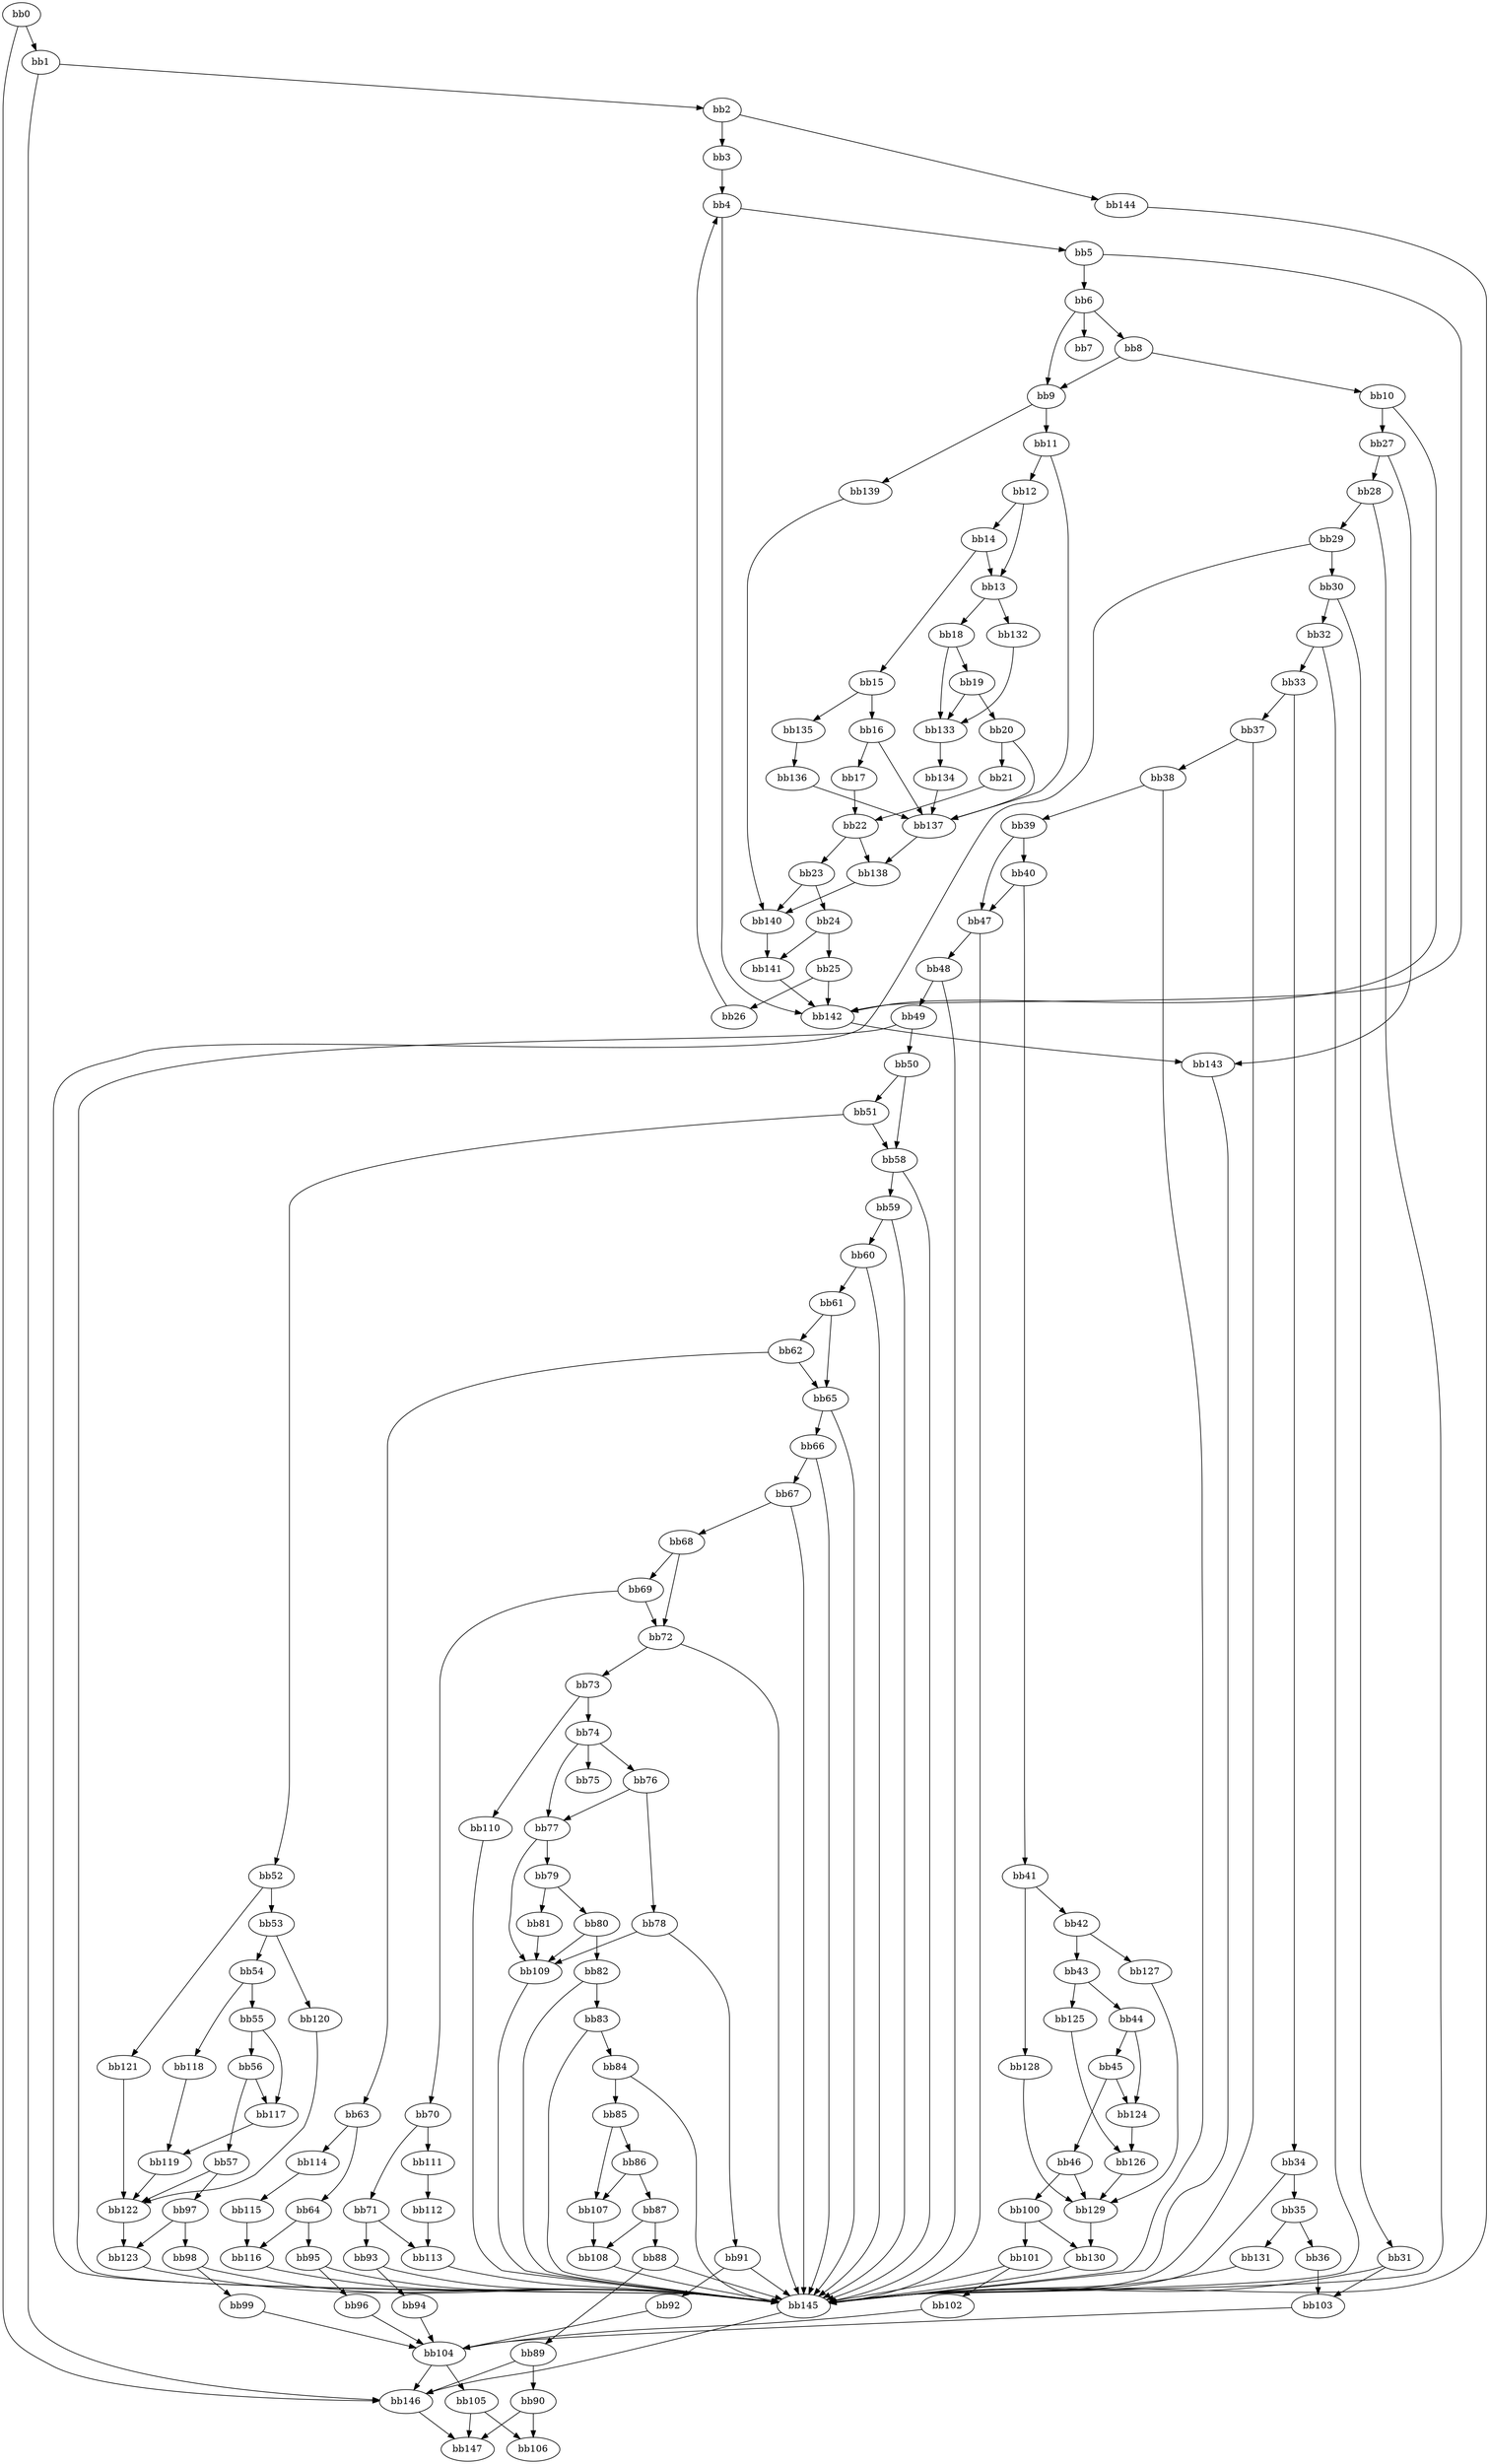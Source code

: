 digraph {
    0 [ label = "bb0\l" ]
    1 [ label = "bb1\l" ]
    2 [ label = "bb2\l" ]
    3 [ label = "bb3\l" ]
    4 [ label = "bb4\l" ]
    5 [ label = "bb5\l" ]
    6 [ label = "bb6\l" ]
    7 [ label = "bb7\l" ]
    8 [ label = "bb8\l" ]
    9 [ label = "bb9\l" ]
    10 [ label = "bb10\l" ]
    11 [ label = "bb11\l" ]
    12 [ label = "bb12\l" ]
    13 [ label = "bb13\l" ]
    14 [ label = "bb14\l" ]
    15 [ label = "bb15\l" ]
    16 [ label = "bb16\l" ]
    17 [ label = "bb17\l" ]
    18 [ label = "bb18\l" ]
    19 [ label = "bb19\l" ]
    20 [ label = "bb20\l" ]
    21 [ label = "bb21\l" ]
    22 [ label = "bb22\l" ]
    23 [ label = "bb23\l" ]
    24 [ label = "bb24\l" ]
    25 [ label = "bb25\l" ]
    26 [ label = "bb26\l" ]
    27 [ label = "bb27\l" ]
    28 [ label = "bb28\l" ]
    29 [ label = "bb29\l" ]
    30 [ label = "bb30\l" ]
    31 [ label = "bb31\l" ]
    32 [ label = "bb32\l" ]
    33 [ label = "bb33\l" ]
    34 [ label = "bb34\l" ]
    35 [ label = "bb35\l" ]
    36 [ label = "bb36\l" ]
    37 [ label = "bb37\l" ]
    38 [ label = "bb38\l" ]
    39 [ label = "bb39\l" ]
    40 [ label = "bb40\l" ]
    41 [ label = "bb41\l" ]
    42 [ label = "bb42\l" ]
    43 [ label = "bb43\l" ]
    44 [ label = "bb44\l" ]
    45 [ label = "bb45\l" ]
    46 [ label = "bb46\l" ]
    47 [ label = "bb47\l" ]
    48 [ label = "bb48\l" ]
    49 [ label = "bb49\l" ]
    50 [ label = "bb50\l" ]
    51 [ label = "bb51\l" ]
    52 [ label = "bb52\l" ]
    53 [ label = "bb53\l" ]
    54 [ label = "bb54\l" ]
    55 [ label = "bb55\l" ]
    56 [ label = "bb56\l" ]
    57 [ label = "bb57\l" ]
    58 [ label = "bb58\l" ]
    59 [ label = "bb59\l" ]
    60 [ label = "bb60\l" ]
    61 [ label = "bb61\l" ]
    62 [ label = "bb62\l" ]
    63 [ label = "bb63\l" ]
    64 [ label = "bb64\l" ]
    65 [ label = "bb65\l" ]
    66 [ label = "bb66\l" ]
    67 [ label = "bb67\l" ]
    68 [ label = "bb68\l" ]
    69 [ label = "bb69\l" ]
    70 [ label = "bb70\l" ]
    71 [ label = "bb71\l" ]
    72 [ label = "bb72\l" ]
    73 [ label = "bb73\l" ]
    74 [ label = "bb74\l" ]
    75 [ label = "bb75\l" ]
    76 [ label = "bb76\l" ]
    77 [ label = "bb77\l" ]
    78 [ label = "bb78\l" ]
    79 [ label = "bb79\l" ]
    80 [ label = "bb80\l" ]
    81 [ label = "bb81\l" ]
    82 [ label = "bb82\l" ]
    83 [ label = "bb83\l" ]
    84 [ label = "bb84\l" ]
    85 [ label = "bb85\l" ]
    86 [ label = "bb86\l" ]
    87 [ label = "bb87\l" ]
    88 [ label = "bb88\l" ]
    89 [ label = "bb89\l" ]
    90 [ label = "bb90\l" ]
    91 [ label = "bb91\l" ]
    92 [ label = "bb92\l" ]
    93 [ label = "bb93\l" ]
    94 [ label = "bb94\l" ]
    95 [ label = "bb95\l" ]
    96 [ label = "bb96\l" ]
    97 [ label = "bb97\l" ]
    98 [ label = "bb98\l" ]
    99 [ label = "bb99\l" ]
    100 [ label = "bb100\l" ]
    101 [ label = "bb101\l" ]
    102 [ label = "bb102\l" ]
    103 [ label = "bb103\l" ]
    104 [ label = "bb104\l" ]
    105 [ label = "bb105\l" ]
    106 [ label = "bb106\l" ]
    107 [ label = "bb107\l" ]
    108 [ label = "bb108\l" ]
    109 [ label = "bb109\l" ]
    110 [ label = "bb110\l" ]
    111 [ label = "bb111\l" ]
    112 [ label = "bb112\l" ]
    113 [ label = "bb113\l" ]
    114 [ label = "bb114\l" ]
    115 [ label = "bb115\l" ]
    116 [ label = "bb116\l" ]
    117 [ label = "bb117\l" ]
    118 [ label = "bb118\l" ]
    119 [ label = "bb119\l" ]
    120 [ label = "bb120\l" ]
    121 [ label = "bb121\l" ]
    122 [ label = "bb122\l" ]
    123 [ label = "bb123\l" ]
    124 [ label = "bb124\l" ]
    125 [ label = "bb125\l" ]
    126 [ label = "bb126\l" ]
    127 [ label = "bb127\l" ]
    128 [ label = "bb128\l" ]
    129 [ label = "bb129\l" ]
    130 [ label = "bb130\l" ]
    131 [ label = "bb131\l" ]
    132 [ label = "bb132\l" ]
    133 [ label = "bb133\l" ]
    134 [ label = "bb134\l" ]
    135 [ label = "bb135\l" ]
    136 [ label = "bb136\l" ]
    137 [ label = "bb137\l" ]
    138 [ label = "bb138\l" ]
    139 [ label = "bb139\l" ]
    140 [ label = "bb140\l" ]
    141 [ label = "bb141\l" ]
    142 [ label = "bb142\l" ]
    143 [ label = "bb143\l" ]
    144 [ label = "bb144\l" ]
    145 [ label = "bb145\l" ]
    146 [ label = "bb146\l" ]
    147 [ label = "bb147\l" ]
    0 -> 1 [ ]
    0 -> 146 [ ]
    1 -> 2 [ ]
    1 -> 146 [ ]
    2 -> 3 [ ]
    2 -> 144 [ ]
    3 -> 4 [ ]
    4 -> 5 [ ]
    4 -> 142 [ ]
    5 -> 6 [ ]
    5 -> 142 [ ]
    6 -> 7 [ ]
    6 -> 8 [ ]
    6 -> 9 [ ]
    8 -> 9 [ ]
    8 -> 10 [ ]
    9 -> 11 [ ]
    9 -> 139 [ ]
    10 -> 27 [ ]
    10 -> 142 [ ]
    11 -> 12 [ ]
    11 -> 137 [ ]
    12 -> 13 [ ]
    12 -> 14 [ ]
    13 -> 18 [ ]
    13 -> 132 [ ]
    14 -> 13 [ ]
    14 -> 15 [ ]
    15 -> 16 [ ]
    15 -> 135 [ ]
    16 -> 17 [ ]
    16 -> 137 [ ]
    17 -> 22 [ ]
    18 -> 19 [ ]
    18 -> 133 [ ]
    19 -> 20 [ ]
    19 -> 133 [ ]
    20 -> 21 [ ]
    20 -> 137 [ ]
    21 -> 22 [ ]
    22 -> 23 [ ]
    22 -> 138 [ ]
    23 -> 24 [ ]
    23 -> 140 [ ]
    24 -> 25 [ ]
    24 -> 141 [ ]
    25 -> 26 [ ]
    25 -> 142 [ ]
    26 -> 4 [ ]
    27 -> 28 [ ]
    27 -> 143 [ ]
    28 -> 29 [ ]
    28 -> 145 [ ]
    29 -> 30 [ ]
    29 -> 145 [ ]
    30 -> 31 [ ]
    30 -> 32 [ ]
    31 -> 103 [ ]
    31 -> 145 [ ]
    32 -> 33 [ ]
    32 -> 145 [ ]
    33 -> 34 [ ]
    33 -> 37 [ ]
    34 -> 35 [ ]
    34 -> 145 [ ]
    35 -> 36 [ ]
    35 -> 131 [ ]
    36 -> 103 [ ]
    37 -> 38 [ ]
    37 -> 145 [ ]
    38 -> 39 [ ]
    38 -> 145 [ ]
    39 -> 40 [ ]
    39 -> 47 [ ]
    40 -> 41 [ ]
    40 -> 47 [ ]
    41 -> 42 [ ]
    41 -> 128 [ ]
    42 -> 43 [ ]
    42 -> 127 [ ]
    43 -> 44 [ ]
    43 -> 125 [ ]
    44 -> 45 [ ]
    44 -> 124 [ ]
    45 -> 46 [ ]
    45 -> 124 [ ]
    46 -> 100 [ ]
    46 -> 129 [ ]
    47 -> 48 [ ]
    47 -> 145 [ ]
    48 -> 49 [ ]
    48 -> 145 [ ]
    49 -> 50 [ ]
    49 -> 145 [ ]
    50 -> 51 [ ]
    50 -> 58 [ ]
    51 -> 52 [ ]
    51 -> 58 [ ]
    52 -> 53 [ ]
    52 -> 121 [ ]
    53 -> 54 [ ]
    53 -> 120 [ ]
    54 -> 55 [ ]
    54 -> 118 [ ]
    55 -> 56 [ ]
    55 -> 117 [ ]
    56 -> 57 [ ]
    56 -> 117 [ ]
    57 -> 97 [ ]
    57 -> 122 [ ]
    58 -> 59 [ ]
    58 -> 145 [ ]
    59 -> 60 [ ]
    59 -> 145 [ ]
    60 -> 61 [ ]
    60 -> 145 [ ]
    61 -> 62 [ ]
    61 -> 65 [ ]
    62 -> 63 [ ]
    62 -> 65 [ ]
    63 -> 64 [ ]
    63 -> 114 [ ]
    64 -> 95 [ ]
    64 -> 116 [ ]
    65 -> 66 [ ]
    65 -> 145 [ ]
    66 -> 67 [ ]
    66 -> 145 [ ]
    67 -> 68 [ ]
    67 -> 145 [ ]
    68 -> 69 [ ]
    68 -> 72 [ ]
    69 -> 70 [ ]
    69 -> 72 [ ]
    70 -> 71 [ ]
    70 -> 111 [ ]
    71 -> 93 [ ]
    71 -> 113 [ ]
    72 -> 73 [ ]
    72 -> 145 [ ]
    73 -> 74 [ ]
    73 -> 110 [ ]
    74 -> 75 [ ]
    74 -> 76 [ ]
    74 -> 77 [ ]
    76 -> 77 [ ]
    76 -> 78 [ ]
    77 -> 79 [ ]
    77 -> 109 [ ]
    78 -> 91 [ ]
    78 -> 109 [ ]
    79 -> 80 [ ]
    79 -> 81 [ ]
    80 -> 82 [ ]
    80 -> 109 [ ]
    81 -> 109 [ ]
    82 -> 83 [ ]
    82 -> 145 [ ]
    83 -> 84 [ ]
    83 -> 145 [ ]
    84 -> 85 [ ]
    84 -> 145 [ ]
    85 -> 86 [ ]
    85 -> 107 [ ]
    86 -> 87 [ ]
    86 -> 107 [ ]
    87 -> 88 [ ]
    87 -> 108 [ ]
    88 -> 89 [ ]
    88 -> 145 [ ]
    89 -> 90 [ ]
    89 -> 146 [ ]
    90 -> 106 [ ]
    90 -> 147 [ ]
    91 -> 92 [ ]
    91 -> 145 [ ]
    92 -> 104 [ ]
    93 -> 94 [ ]
    93 -> 145 [ ]
    94 -> 104 [ ]
    95 -> 96 [ ]
    95 -> 145 [ ]
    96 -> 104 [ ]
    97 -> 98 [ ]
    97 -> 123 [ ]
    98 -> 99 [ ]
    98 -> 145 [ ]
    99 -> 104 [ ]
    100 -> 101 [ ]
    100 -> 130 [ ]
    101 -> 102 [ ]
    101 -> 145 [ ]
    102 -> 104 [ ]
    103 -> 104 [ ]
    104 -> 105 [ ]
    104 -> 146 [ ]
    105 -> 106 [ ]
    105 -> 147 [ ]
    107 -> 108 [ ]
    108 -> 145 [ ]
    109 -> 145 [ ]
    110 -> 145 [ ]
    111 -> 112 [ ]
    112 -> 113 [ ]
    113 -> 145 [ ]
    114 -> 115 [ ]
    115 -> 116 [ ]
    116 -> 145 [ ]
    117 -> 119 [ ]
    118 -> 119 [ ]
    119 -> 122 [ ]
    120 -> 122 [ ]
    121 -> 122 [ ]
    122 -> 123 [ ]
    123 -> 145 [ ]
    124 -> 126 [ ]
    125 -> 126 [ ]
    126 -> 129 [ ]
    127 -> 129 [ ]
    128 -> 129 [ ]
    129 -> 130 [ ]
    130 -> 145 [ ]
    131 -> 145 [ ]
    132 -> 133 [ ]
    133 -> 134 [ ]
    134 -> 137 [ ]
    135 -> 136 [ ]
    136 -> 137 [ ]
    137 -> 138 [ ]
    138 -> 140 [ ]
    139 -> 140 [ ]
    140 -> 141 [ ]
    141 -> 142 [ ]
    142 -> 143 [ ]
    143 -> 145 [ ]
    144 -> 145 [ ]
    145 -> 146 [ ]
    146 -> 147 [ ]
}

